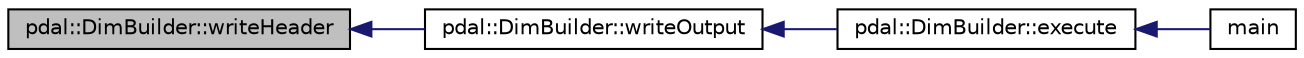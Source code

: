 digraph "pdal::DimBuilder::writeHeader"
{
  edge [fontname="Helvetica",fontsize="10",labelfontname="Helvetica",labelfontsize="10"];
  node [fontname="Helvetica",fontsize="10",shape=record];
  rankdir="LR";
  Node1 [label="pdal::DimBuilder::writeHeader",height=0.2,width=0.4,color="black", fillcolor="grey75", style="filled", fontcolor="black"];
  Node1 -> Node2 [dir="back",color="midnightblue",fontsize="10",style="solid",fontname="Helvetica"];
  Node2 [label="pdal::DimBuilder::writeOutput",height=0.2,width=0.4,color="black", fillcolor="white", style="filled",URL="$classpdal_1_1DimBuilder.html#a708e0d65c30b147f1ac1c8cfb8eb2c02"];
  Node2 -> Node3 [dir="back",color="midnightblue",fontsize="10",style="solid",fontname="Helvetica"];
  Node3 [label="pdal::DimBuilder::execute",height=0.2,width=0.4,color="black", fillcolor="white", style="filled",URL="$classpdal_1_1DimBuilder.html#a80dc37c7ba907d37af6ce04620364855"];
  Node3 -> Node4 [dir="back",color="midnightblue",fontsize="10",style="solid",fontname="Helvetica"];
  Node4 [label="main",height=0.2,width=0.4,color="black", fillcolor="white", style="filled",URL="$DimBuilder_8cpp.html#a0ddf1224851353fc92bfbff6f499fa97"];
}
